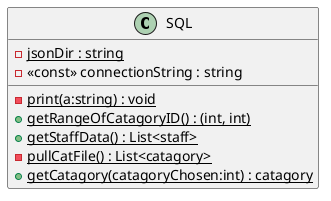 @startuml
class SQL {
    - {static} jsonDir : string
    - <<const>> connectionString : string
    - {static} print(a:string) : void
    + {static} getRangeOfCatagoryID() : (int, int)
    + {static} getStaffData() : List<staff>
    - {static} pullCatFile() : List<catagory>
    + {static} getCatagory(catagoryChosen:int) : catagory
}
@enduml

